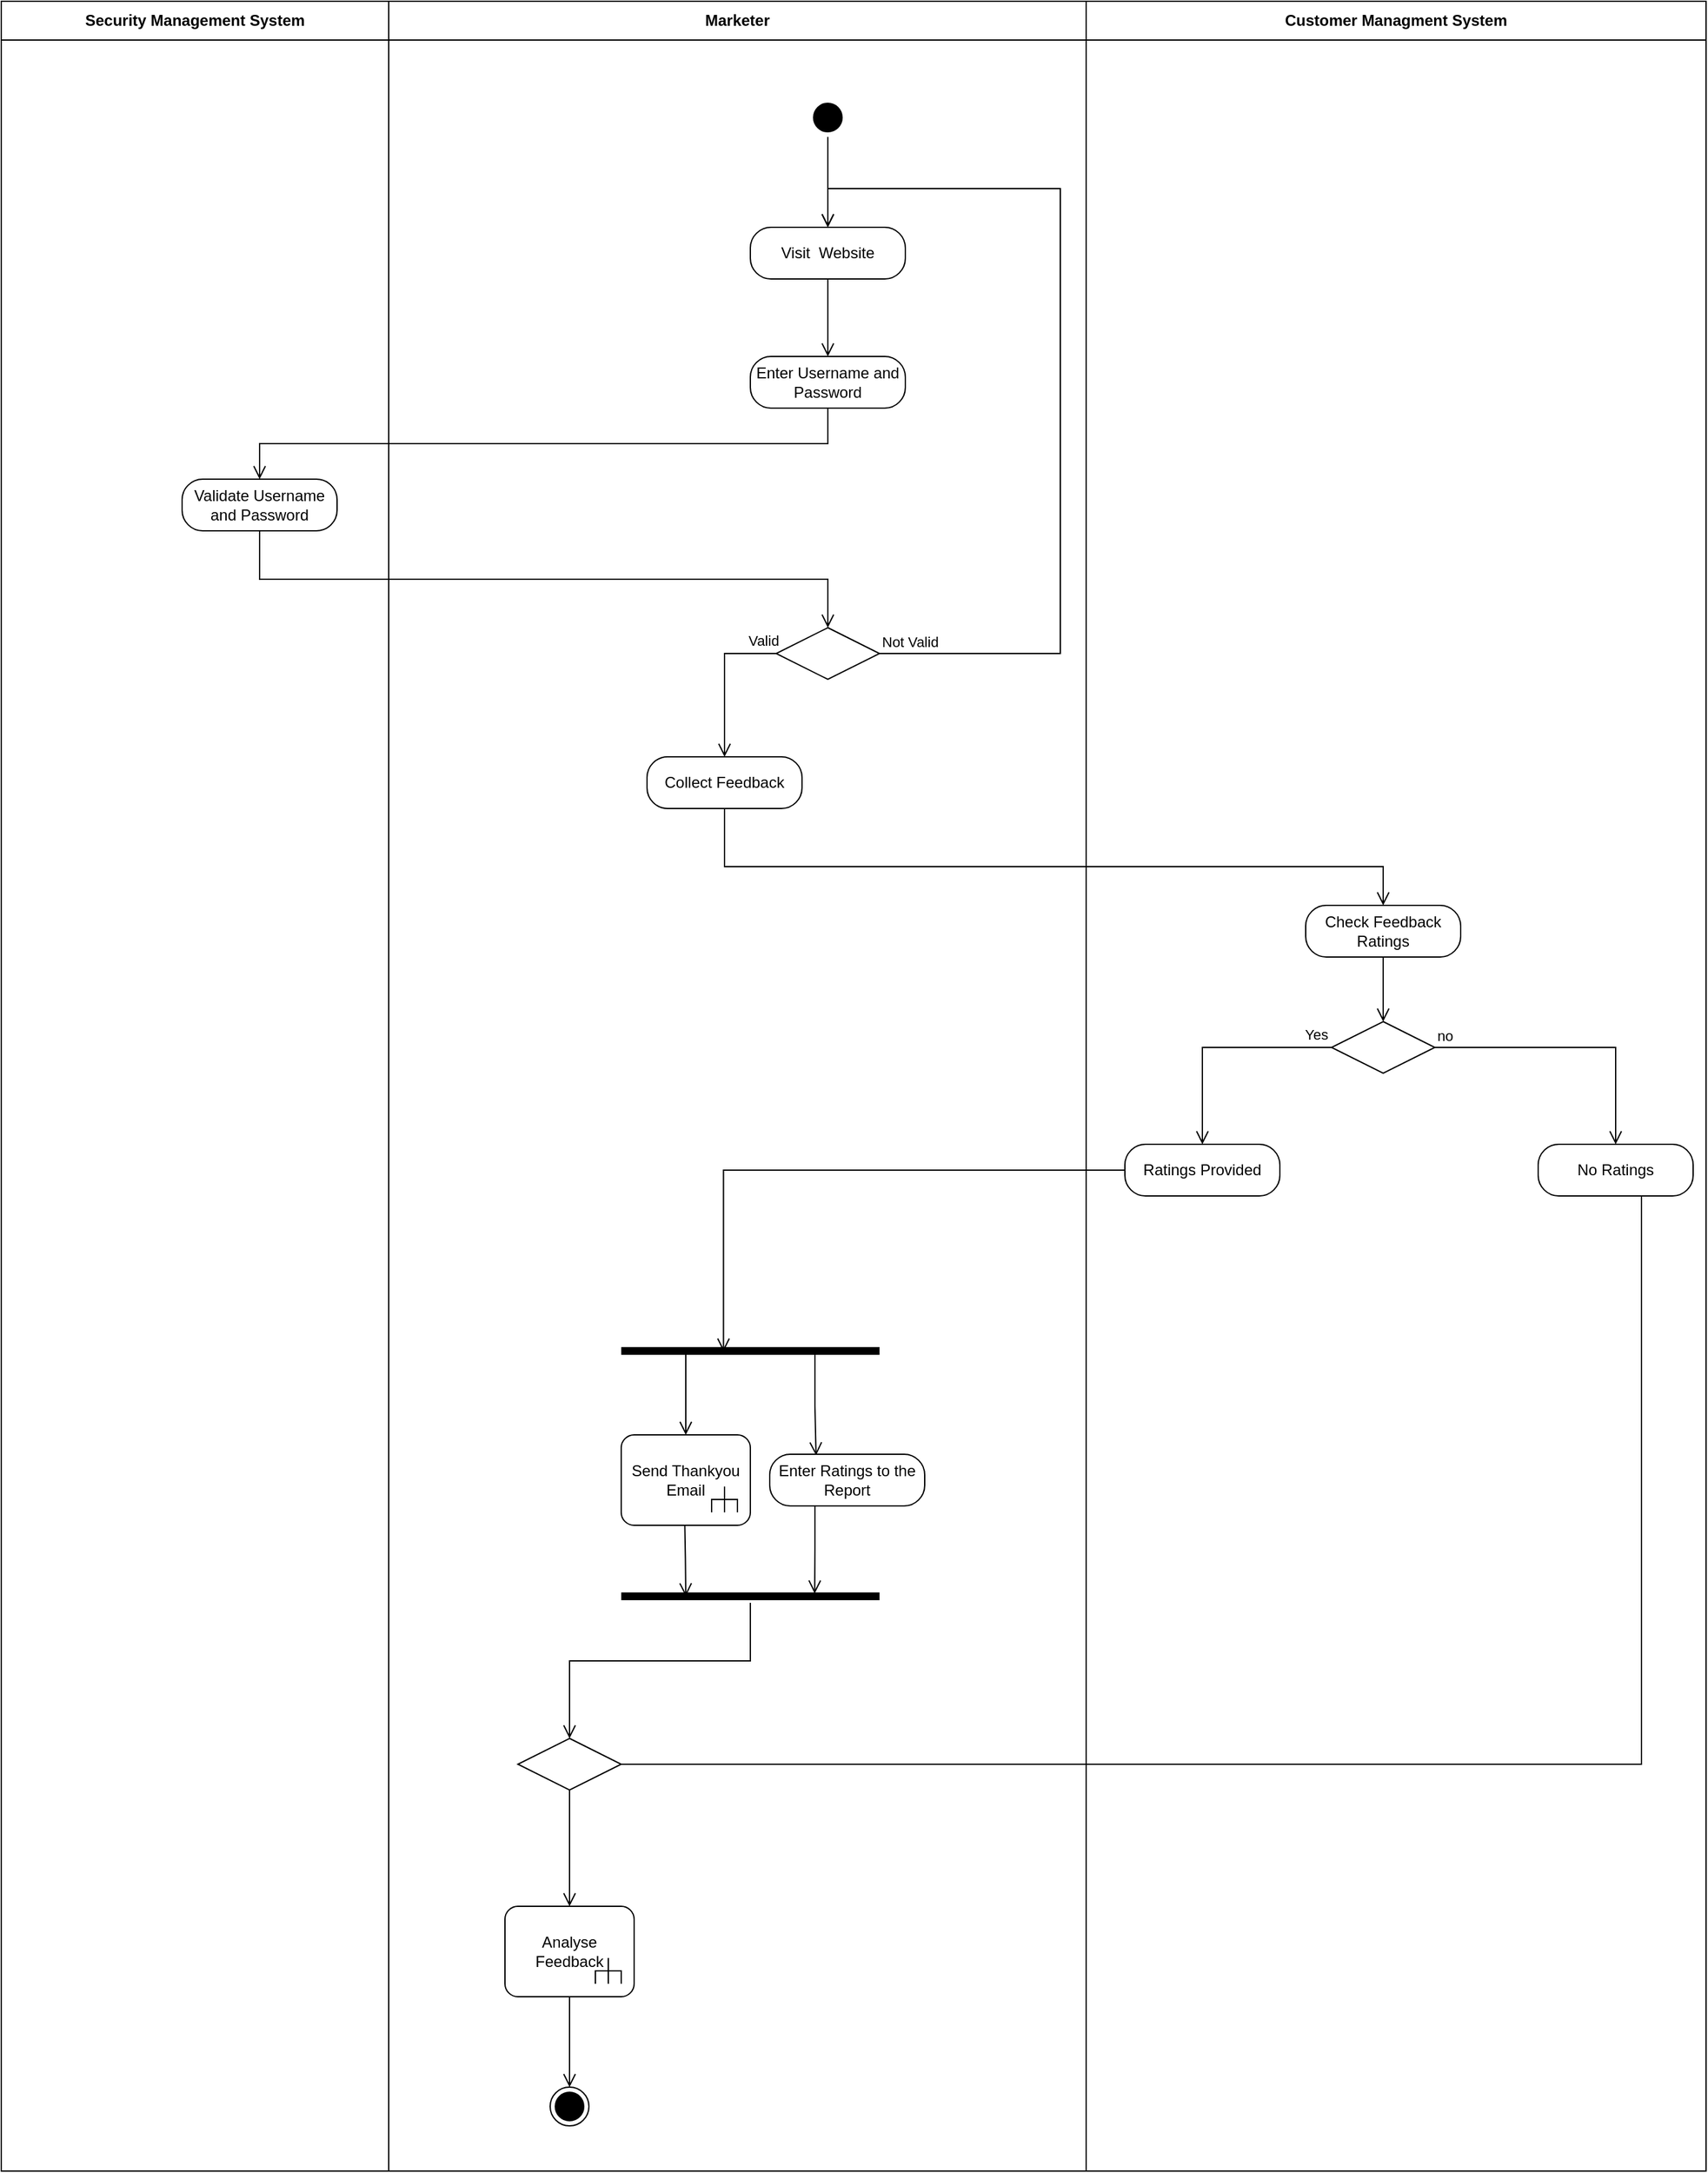 <mxfile version="21.6.8" type="device">
  <diagram name="Page-1" id="1hCz98Fzl_E5wx3YEaef">
    <mxGraphModel dx="5914" dy="2649" grid="1" gridSize="10" guides="1" tooltips="1" connect="1" arrows="1" fold="1" page="1" pageScale="1" pageWidth="850" pageHeight="1100" math="0" shadow="0">
      <root>
        <mxCell id="0" />
        <mxCell id="1" parent="0" />
        <mxCell id="cFEULH1r9qgagwfWncCQ-2" value="Visit&amp;nbsp; Website" style="rounded=1;whiteSpace=wrap;html=1;arcSize=40;labelBackgroundColor=none;" vertex="1" parent="1">
          <mxGeometry x="-2040" y="-585" width="120" height="40" as="geometry" />
        </mxCell>
        <mxCell id="cFEULH1r9qgagwfWncCQ-3" value="" style="edgeStyle=orthogonalEdgeStyle;html=1;verticalAlign=bottom;endArrow=open;endSize=8;rounded=0;exitX=0.5;exitY=1;exitDx=0;exitDy=0;labelBackgroundColor=none;fontColor=default;" edge="1" parent="1" source="cFEULH1r9qgagwfWncCQ-2" target="cFEULH1r9qgagwfWncCQ-4">
          <mxGeometry relative="1" as="geometry">
            <mxPoint x="-2050" y="-565" as="targetPoint" />
            <Array as="points" />
          </mxGeometry>
        </mxCell>
        <mxCell id="cFEULH1r9qgagwfWncCQ-4" value="Enter Username and Password" style="rounded=1;whiteSpace=wrap;html=1;arcSize=40;labelBackgroundColor=none;" vertex="1" parent="1">
          <mxGeometry x="-2040" y="-485" width="120" height="40" as="geometry" />
        </mxCell>
        <mxCell id="cFEULH1r9qgagwfWncCQ-5" value="" style="ellipse;html=1;shape=startState;labelBackgroundColor=none;strokeColor=#000000;fillColor=#000000;" vertex="1" parent="1">
          <mxGeometry x="-1995" y="-685" width="30" height="30" as="geometry" />
        </mxCell>
        <mxCell id="cFEULH1r9qgagwfWncCQ-6" value="" style="edgeStyle=orthogonalEdgeStyle;html=1;verticalAlign=bottom;endArrow=open;endSize=8;rounded=0;entryX=0.5;entryY=0;entryDx=0;entryDy=0;labelBackgroundColor=none;fontColor=default;" edge="1" parent="1" source="cFEULH1r9qgagwfWncCQ-5" target="cFEULH1r9qgagwfWncCQ-2">
          <mxGeometry relative="1" as="geometry">
            <mxPoint x="-1965" y="-475" as="targetPoint" />
          </mxGeometry>
        </mxCell>
        <mxCell id="cFEULH1r9qgagwfWncCQ-7" value="" style="edgeStyle=orthogonalEdgeStyle;html=1;verticalAlign=bottom;endArrow=open;endSize=8;rounded=0;exitX=0.5;exitY=1;exitDx=0;exitDy=0;entryX=0.5;entryY=0;entryDx=0;entryDy=0;labelBackgroundColor=none;fontColor=default;" edge="1" parent="1" source="cFEULH1r9qgagwfWncCQ-8" target="cFEULH1r9qgagwfWncCQ-10">
          <mxGeometry relative="1" as="geometry">
            <mxPoint x="-1770" y="-555" as="targetPoint" />
            <mxPoint x="-1820" y="-315" as="sourcePoint" />
          </mxGeometry>
        </mxCell>
        <mxCell id="cFEULH1r9qgagwfWncCQ-9" value="" style="edgeStyle=orthogonalEdgeStyle;html=1;verticalAlign=bottom;endArrow=open;endSize=8;rounded=0;exitX=0.5;exitY=1;exitDx=0;exitDy=0;labelBackgroundColor=none;fontColor=default;" edge="1" parent="1" source="cFEULH1r9qgagwfWncCQ-4" target="cFEULH1r9qgagwfWncCQ-8">
          <mxGeometry relative="1" as="geometry">
            <mxPoint x="-1710" y="-625" as="targetPoint" />
            <mxPoint x="-1760" y="-245" as="sourcePoint" />
          </mxGeometry>
        </mxCell>
        <mxCell id="cFEULH1r9qgagwfWncCQ-10" value="" style="rhombus;whiteSpace=wrap;html=1;labelBackgroundColor=none;" vertex="1" parent="1">
          <mxGeometry x="-2020" y="-275" width="80" height="40" as="geometry" />
        </mxCell>
        <mxCell id="cFEULH1r9qgagwfWncCQ-11" value="Not Valid" style="edgeStyle=orthogonalEdgeStyle;html=1;align=left;verticalAlign=bottom;endArrow=open;endSize=8;rounded=0;labelBackgroundColor=none;fontColor=default;" edge="1" parent="1" source="cFEULH1r9qgagwfWncCQ-10" target="cFEULH1r9qgagwfWncCQ-2">
          <mxGeometry x="-1" relative="1" as="geometry">
            <mxPoint x="-1830" y="-255" as="targetPoint" />
            <Array as="points">
              <mxPoint x="-1800" y="-255" />
              <mxPoint x="-1800" y="-615" />
              <mxPoint x="-1980" y="-615" />
            </Array>
          </mxGeometry>
        </mxCell>
        <mxCell id="cFEULH1r9qgagwfWncCQ-12" value="" style="edgeStyle=orthogonalEdgeStyle;html=1;verticalAlign=bottom;endArrow=open;endSize=8;rounded=0;exitX=0;exitY=0.5;exitDx=0;exitDy=0;entryX=0.5;entryY=0;entryDx=0;entryDy=0;labelBackgroundColor=none;fontColor=default;" edge="1" parent="1" source="cFEULH1r9qgagwfWncCQ-10" target="cFEULH1r9qgagwfWncCQ-14">
          <mxGeometry relative="1" as="geometry">
            <mxPoint x="-1970" y="-375" as="targetPoint" />
            <mxPoint x="-1970" y="-435" as="sourcePoint" />
            <Array as="points">
              <mxPoint x="-2060" y="-255" />
              <mxPoint x="-2060" y="-185" />
            </Array>
          </mxGeometry>
        </mxCell>
        <mxCell id="cFEULH1r9qgagwfWncCQ-13" value="Valid" style="edgeLabel;html=1;align=center;verticalAlign=middle;resizable=0;points=[];labelBackgroundColor=none;" vertex="1" connectable="0" parent="cFEULH1r9qgagwfWncCQ-12">
          <mxGeometry x="-0.75" relative="1" as="geometry">
            <mxPoint x="5" y="-10" as="offset" />
          </mxGeometry>
        </mxCell>
        <mxCell id="cFEULH1r9qgagwfWncCQ-14" value="Collect Feedback" style="rounded=1;whiteSpace=wrap;html=1;arcSize=40;labelBackgroundColor=none;" vertex="1" parent="1">
          <mxGeometry x="-2120" y="-175" width="120" height="40" as="geometry" />
        </mxCell>
        <mxCell id="cFEULH1r9qgagwfWncCQ-17" value="" style="edgeStyle=orthogonalEdgeStyle;html=1;verticalAlign=bottom;endArrow=open;endSize=8;rounded=0;exitX=0.5;exitY=1;exitDx=0;exitDy=0;entryX=0.5;entryY=0;entryDx=0;entryDy=0;labelBackgroundColor=none;fontColor=default;" edge="1" parent="1" source="cFEULH1r9qgagwfWncCQ-14" target="cFEULH1r9qgagwfWncCQ-16">
          <mxGeometry relative="1" as="geometry">
            <mxPoint x="-2050" y="-165" as="targetPoint" />
            <mxPoint x="-2010" y="-245" as="sourcePoint" />
            <Array as="points">
              <mxPoint x="-2060" y="-90" />
              <mxPoint x="-1550" y="-90" />
            </Array>
          </mxGeometry>
        </mxCell>
        <mxCell id="cFEULH1r9qgagwfWncCQ-25" value="" style="edgeStyle=orthogonalEdgeStyle;html=1;verticalAlign=bottom;endArrow=open;endSize=8;rounded=0;entryX=1;entryY=0.5;entryDx=0;entryDy=0;exitX=0.583;exitY=0.875;exitDx=0;exitDy=0;exitPerimeter=0;" edge="1" parent="1" source="cFEULH1r9qgagwfWncCQ-24">
          <mxGeometry relative="1" as="geometry">
            <mxPoint x="-2210" y="605" as="targetPoint" />
            <Array as="points">
              <mxPoint x="-1350" y="160" />
              <mxPoint x="-1350" y="605" />
            </Array>
            <mxPoint x="-1350.0" y="280" as="sourcePoint" />
          </mxGeometry>
        </mxCell>
        <mxCell id="cFEULH1r9qgagwfWncCQ-33" value="" style="edgeStyle=orthogonalEdgeStyle;html=1;verticalAlign=bottom;endArrow=open;endSize=8;rounded=0;" edge="1" parent="1" source="cFEULH1r9qgagwfWncCQ-32">
          <mxGeometry relative="1" as="geometry">
            <mxPoint x="-2180" y="585" as="targetPoint" />
            <Array as="points">
              <mxPoint x="-2040" y="525" />
              <mxPoint x="-2180" y="525" />
            </Array>
          </mxGeometry>
        </mxCell>
        <mxCell id="cFEULH1r9qgagwfWncCQ-35" value="" style="rhombus;whiteSpace=wrap;html=1;" vertex="1" parent="1">
          <mxGeometry x="-2220" y="585" width="80" height="40" as="geometry" />
        </mxCell>
        <mxCell id="cFEULH1r9qgagwfWncCQ-36" value="" style="edgeStyle=orthogonalEdgeStyle;html=1;align=left;verticalAlign=top;endArrow=open;endSize=8;rounded=0;entryX=0.5;entryY=0;entryDx=0;entryDy=0;entryPerimeter=0;" edge="1" parent="1" source="cFEULH1r9qgagwfWncCQ-35" target="cFEULH1r9qgagwfWncCQ-37">
          <mxGeometry x="-1" relative="1" as="geometry">
            <mxPoint x="-2180" y="715" as="targetPoint" />
          </mxGeometry>
        </mxCell>
        <mxCell id="cFEULH1r9qgagwfWncCQ-37" value="Analyse Feedback" style="html=1;shape=mxgraph.sysml.callBehAct;whiteSpace=wrap;align=center;" vertex="1" parent="1">
          <mxGeometry x="-2230" y="715" width="100" height="70" as="geometry" />
        </mxCell>
        <mxCell id="cFEULH1r9qgagwfWncCQ-38" value="" style="ellipse;html=1;shape=endState;fillColor=#000000;strokeColor=#000000;" vertex="1" parent="1">
          <mxGeometry x="-2195" y="855" width="30" height="30" as="geometry" />
        </mxCell>
        <mxCell id="cFEULH1r9qgagwfWncCQ-39" value="" style="edgeStyle=orthogonalEdgeStyle;html=1;align=left;verticalAlign=top;endArrow=open;endSize=8;rounded=0;entryX=0.5;entryY=0;entryDx=0;entryDy=0;exitX=0.5;exitY=1;exitDx=0;exitDy=0;exitPerimeter=0;" edge="1" parent="1" source="cFEULH1r9qgagwfWncCQ-37" target="cFEULH1r9qgagwfWncCQ-38">
          <mxGeometry x="-1" relative="1" as="geometry">
            <mxPoint x="-2170" y="885" as="targetPoint" />
            <mxPoint x="-2170" y="795" as="sourcePoint" />
          </mxGeometry>
        </mxCell>
        <mxCell id="cFEULH1r9qgagwfWncCQ-40" value="Marketer" style="swimlane;whiteSpace=wrap;html=1;startSize=30;" vertex="1" parent="1">
          <mxGeometry x="-2320" y="-760" width="540" height="1680" as="geometry" />
        </mxCell>
        <mxCell id="cFEULH1r9qgagwfWncCQ-26" value="" style="shape=line;html=1;strokeWidth=6;strokeColor=#000000;fillColor=#000000;" vertex="1" parent="cFEULH1r9qgagwfWncCQ-40">
          <mxGeometry x="180" y="1040" width="200" height="10" as="geometry" />
        </mxCell>
        <mxCell id="cFEULH1r9qgagwfWncCQ-28" value="" style="edgeStyle=orthogonalEdgeStyle;html=1;verticalAlign=bottom;endArrow=open;endSize=8;rounded=0;entryX=0.5;entryY=0;entryDx=0;entryDy=0;entryPerimeter=0;exitX=0.25;exitY=0.5;exitDx=0;exitDy=0;exitPerimeter=0;" edge="1" parent="cFEULH1r9qgagwfWncCQ-40" source="cFEULH1r9qgagwfWncCQ-26" target="cFEULH1r9qgagwfWncCQ-27">
          <mxGeometry relative="1" as="geometry">
            <mxPoint x="230" y="1103" as="targetPoint" />
            <mxPoint x="230" y="1060" as="sourcePoint" />
          </mxGeometry>
        </mxCell>
        <mxCell id="cFEULH1r9qgagwfWncCQ-31" value="" style="edgeStyle=orthogonalEdgeStyle;html=1;verticalAlign=bottom;endArrow=open;endSize=8;rounded=0;entryX=0.299;entryY=0.023;entryDx=0;entryDy=0;entryPerimeter=0;exitX=0.75;exitY=0.5;exitDx=0;exitDy=0;exitPerimeter=0;" edge="1" parent="cFEULH1r9qgagwfWncCQ-40" source="cFEULH1r9qgagwfWncCQ-26" target="cFEULH1r9qgagwfWncCQ-29">
          <mxGeometry relative="1" as="geometry">
            <mxPoint x="350" y="1125" as="targetPoint" />
            <mxPoint x="350" y="1060" as="sourcePoint" />
          </mxGeometry>
        </mxCell>
        <mxCell id="cFEULH1r9qgagwfWncCQ-27" value="Send Thankyou Email" style="html=1;shape=mxgraph.sysml.callBehAct;whiteSpace=wrap;align=center;" vertex="1" parent="cFEULH1r9qgagwfWncCQ-40">
          <mxGeometry x="180" y="1110" width="100" height="70" as="geometry" />
        </mxCell>
        <mxCell id="cFEULH1r9qgagwfWncCQ-29" value="Enter Ratings to the Report" style="rounded=1;whiteSpace=wrap;html=1;arcSize=40;" vertex="1" parent="cFEULH1r9qgagwfWncCQ-40">
          <mxGeometry x="295" y="1125" width="120" height="40" as="geometry" />
        </mxCell>
        <mxCell id="cFEULH1r9qgagwfWncCQ-34" value="" style="edgeStyle=orthogonalEdgeStyle;html=1;verticalAlign=bottom;endArrow=open;endSize=8;rounded=0;exitX=0.75;exitY=0.5;exitDx=0;exitDy=0;exitPerimeter=0;entryX=0.25;entryY=0.5;entryDx=0;entryDy=0;entryPerimeter=0;" edge="1" parent="cFEULH1r9qgagwfWncCQ-40" target="cFEULH1r9qgagwfWncCQ-32">
          <mxGeometry relative="1" as="geometry">
            <mxPoint x="230" y="1230" as="targetPoint" />
            <mxPoint x="229.24" y="1180" as="sourcePoint" />
          </mxGeometry>
        </mxCell>
        <mxCell id="cFEULH1r9qgagwfWncCQ-30" value="" style="edgeStyle=orthogonalEdgeStyle;html=1;verticalAlign=bottom;endArrow=open;endSize=8;rounded=0;entryX=0.749;entryY=0.284;entryDx=0;entryDy=0;entryPerimeter=0;" edge="1" parent="cFEULH1r9qgagwfWncCQ-40" target="cFEULH1r9qgagwfWncCQ-32">
          <mxGeometry relative="1" as="geometry">
            <mxPoint x="355" y="1220" as="targetPoint" />
            <mxPoint x="330" y="1170" as="sourcePoint" />
            <Array as="points">
              <mxPoint x="330" y="1165" />
              <mxPoint x="330" y="1198" />
              <mxPoint x="330" y="1198" />
            </Array>
          </mxGeometry>
        </mxCell>
        <mxCell id="cFEULH1r9qgagwfWncCQ-32" value="" style="shape=line;html=1;strokeWidth=6;strokeColor=#000000;" vertex="1" parent="cFEULH1r9qgagwfWncCQ-40">
          <mxGeometry x="180" y="1230" width="200" height="10" as="geometry" />
        </mxCell>
        <mxCell id="cFEULH1r9qgagwfWncCQ-41" value="Customer Managment System" style="swimlane;whiteSpace=wrap;html=1;startSize=30;" vertex="1" parent="1">
          <mxGeometry x="-1780" y="-760" width="480" height="1680" as="geometry" />
        </mxCell>
        <mxCell id="cFEULH1r9qgagwfWncCQ-16" value="Check Feedback Ratings" style="rounded=1;whiteSpace=wrap;html=1;arcSize=40;labelBackgroundColor=none;" vertex="1" parent="cFEULH1r9qgagwfWncCQ-41">
          <mxGeometry x="170" y="700" width="120" height="40" as="geometry" />
        </mxCell>
        <mxCell id="cFEULH1r9qgagwfWncCQ-18" value="" style="rhombus;whiteSpace=wrap;html=1;labelBackgroundColor=none;" vertex="1" parent="cFEULH1r9qgagwfWncCQ-41">
          <mxGeometry x="190" y="790" width="80" height="40" as="geometry" />
        </mxCell>
        <mxCell id="cFEULH1r9qgagwfWncCQ-19" value="" style="edgeStyle=orthogonalEdgeStyle;html=1;align=left;verticalAlign=top;endArrow=open;endSize=8;rounded=0;labelBackgroundColor=none;fontColor=default;entryX=0.5;entryY=0;entryDx=0;entryDy=0;" edge="1" parent="cFEULH1r9qgagwfWncCQ-41" source="cFEULH1r9qgagwfWncCQ-18" target="cFEULH1r9qgagwfWncCQ-22">
          <mxGeometry x="0.419" y="20" relative="1" as="geometry">
            <mxPoint x="90" y="885" as="targetPoint" />
            <Array as="points">
              <mxPoint x="90" y="810" />
            </Array>
            <mxPoint as="offset" />
          </mxGeometry>
        </mxCell>
        <mxCell id="cFEULH1r9qgagwfWncCQ-20" value="Yes" style="edgeLabel;html=1;align=center;verticalAlign=middle;resizable=0;points=[];labelBackgroundColor=none;" vertex="1" connectable="0" parent="cFEULH1r9qgagwfWncCQ-19">
          <mxGeometry x="-0.856" y="1" relative="1" as="geometry">
            <mxPoint y="-11" as="offset" />
          </mxGeometry>
        </mxCell>
        <mxCell id="cFEULH1r9qgagwfWncCQ-21" value="no" style="edgeStyle=orthogonalEdgeStyle;html=1;align=left;verticalAlign=bottom;endArrow=open;endSize=8;rounded=0;labelBackgroundColor=none;fontColor=default;" edge="1" parent="cFEULH1r9qgagwfWncCQ-41" source="cFEULH1r9qgagwfWncCQ-18">
          <mxGeometry x="-1" relative="1" as="geometry">
            <mxPoint x="410" y="885" as="targetPoint" />
            <Array as="points">
              <mxPoint x="410" y="810" />
              <mxPoint x="410" y="885" />
            </Array>
          </mxGeometry>
        </mxCell>
        <mxCell id="cFEULH1r9qgagwfWncCQ-22" value="Ratings Provided" style="rounded=1;whiteSpace=wrap;html=1;arcSize=40;" vertex="1" parent="cFEULH1r9qgagwfWncCQ-41">
          <mxGeometry x="30" y="885" width="120" height="40" as="geometry" />
        </mxCell>
        <mxCell id="cFEULH1r9qgagwfWncCQ-24" value="No Ratings" style="rounded=1;whiteSpace=wrap;html=1;arcSize=40;" vertex="1" parent="cFEULH1r9qgagwfWncCQ-41">
          <mxGeometry x="350" y="885" width="120" height="40" as="geometry" />
        </mxCell>
        <mxCell id="cFEULH1r9qgagwfWncCQ-15" value="" style="edgeStyle=orthogonalEdgeStyle;html=1;verticalAlign=bottom;endArrow=open;endSize=8;rounded=0;exitX=0.5;exitY=1;exitDx=0;exitDy=0;entryX=0.5;entryY=0;entryDx=0;entryDy=0;labelBackgroundColor=none;fontColor=default;" edge="1" parent="cFEULH1r9qgagwfWncCQ-41" source="cFEULH1r9qgagwfWncCQ-16" target="cFEULH1r9qgagwfWncCQ-18">
          <mxGeometry relative="1" as="geometry">
            <mxPoint x="-280" y="785" as="targetPoint" />
            <mxPoint x="-115" y="745" as="sourcePoint" />
          </mxGeometry>
        </mxCell>
        <mxCell id="cFEULH1r9qgagwfWncCQ-43" value="Security Management System" style="swimlane;whiteSpace=wrap;html=1;startSize=30;" vertex="1" parent="1">
          <mxGeometry x="-2620" y="-760" width="300" height="1680" as="geometry" />
        </mxCell>
        <mxCell id="cFEULH1r9qgagwfWncCQ-8" value="Validate Username and Password" style="rounded=1;whiteSpace=wrap;html=1;arcSize=40;labelBackgroundColor=none;" vertex="1" parent="cFEULH1r9qgagwfWncCQ-43">
          <mxGeometry x="140" y="370" width="120" height="40" as="geometry" />
        </mxCell>
        <mxCell id="cFEULH1r9qgagwfWncCQ-23" value="" style="edgeStyle=orthogonalEdgeStyle;html=1;verticalAlign=bottom;endArrow=open;endSize=8;rounded=0;entryX=0.396;entryY=0.553;entryDx=0;entryDy=0;entryPerimeter=0;" edge="1" parent="1" source="cFEULH1r9qgagwfWncCQ-22" target="cFEULH1r9qgagwfWncCQ-26">
          <mxGeometry relative="1" as="geometry">
            <mxPoint x="-1690" y="208.07" as="targetPoint" />
          </mxGeometry>
        </mxCell>
      </root>
    </mxGraphModel>
  </diagram>
</mxfile>
